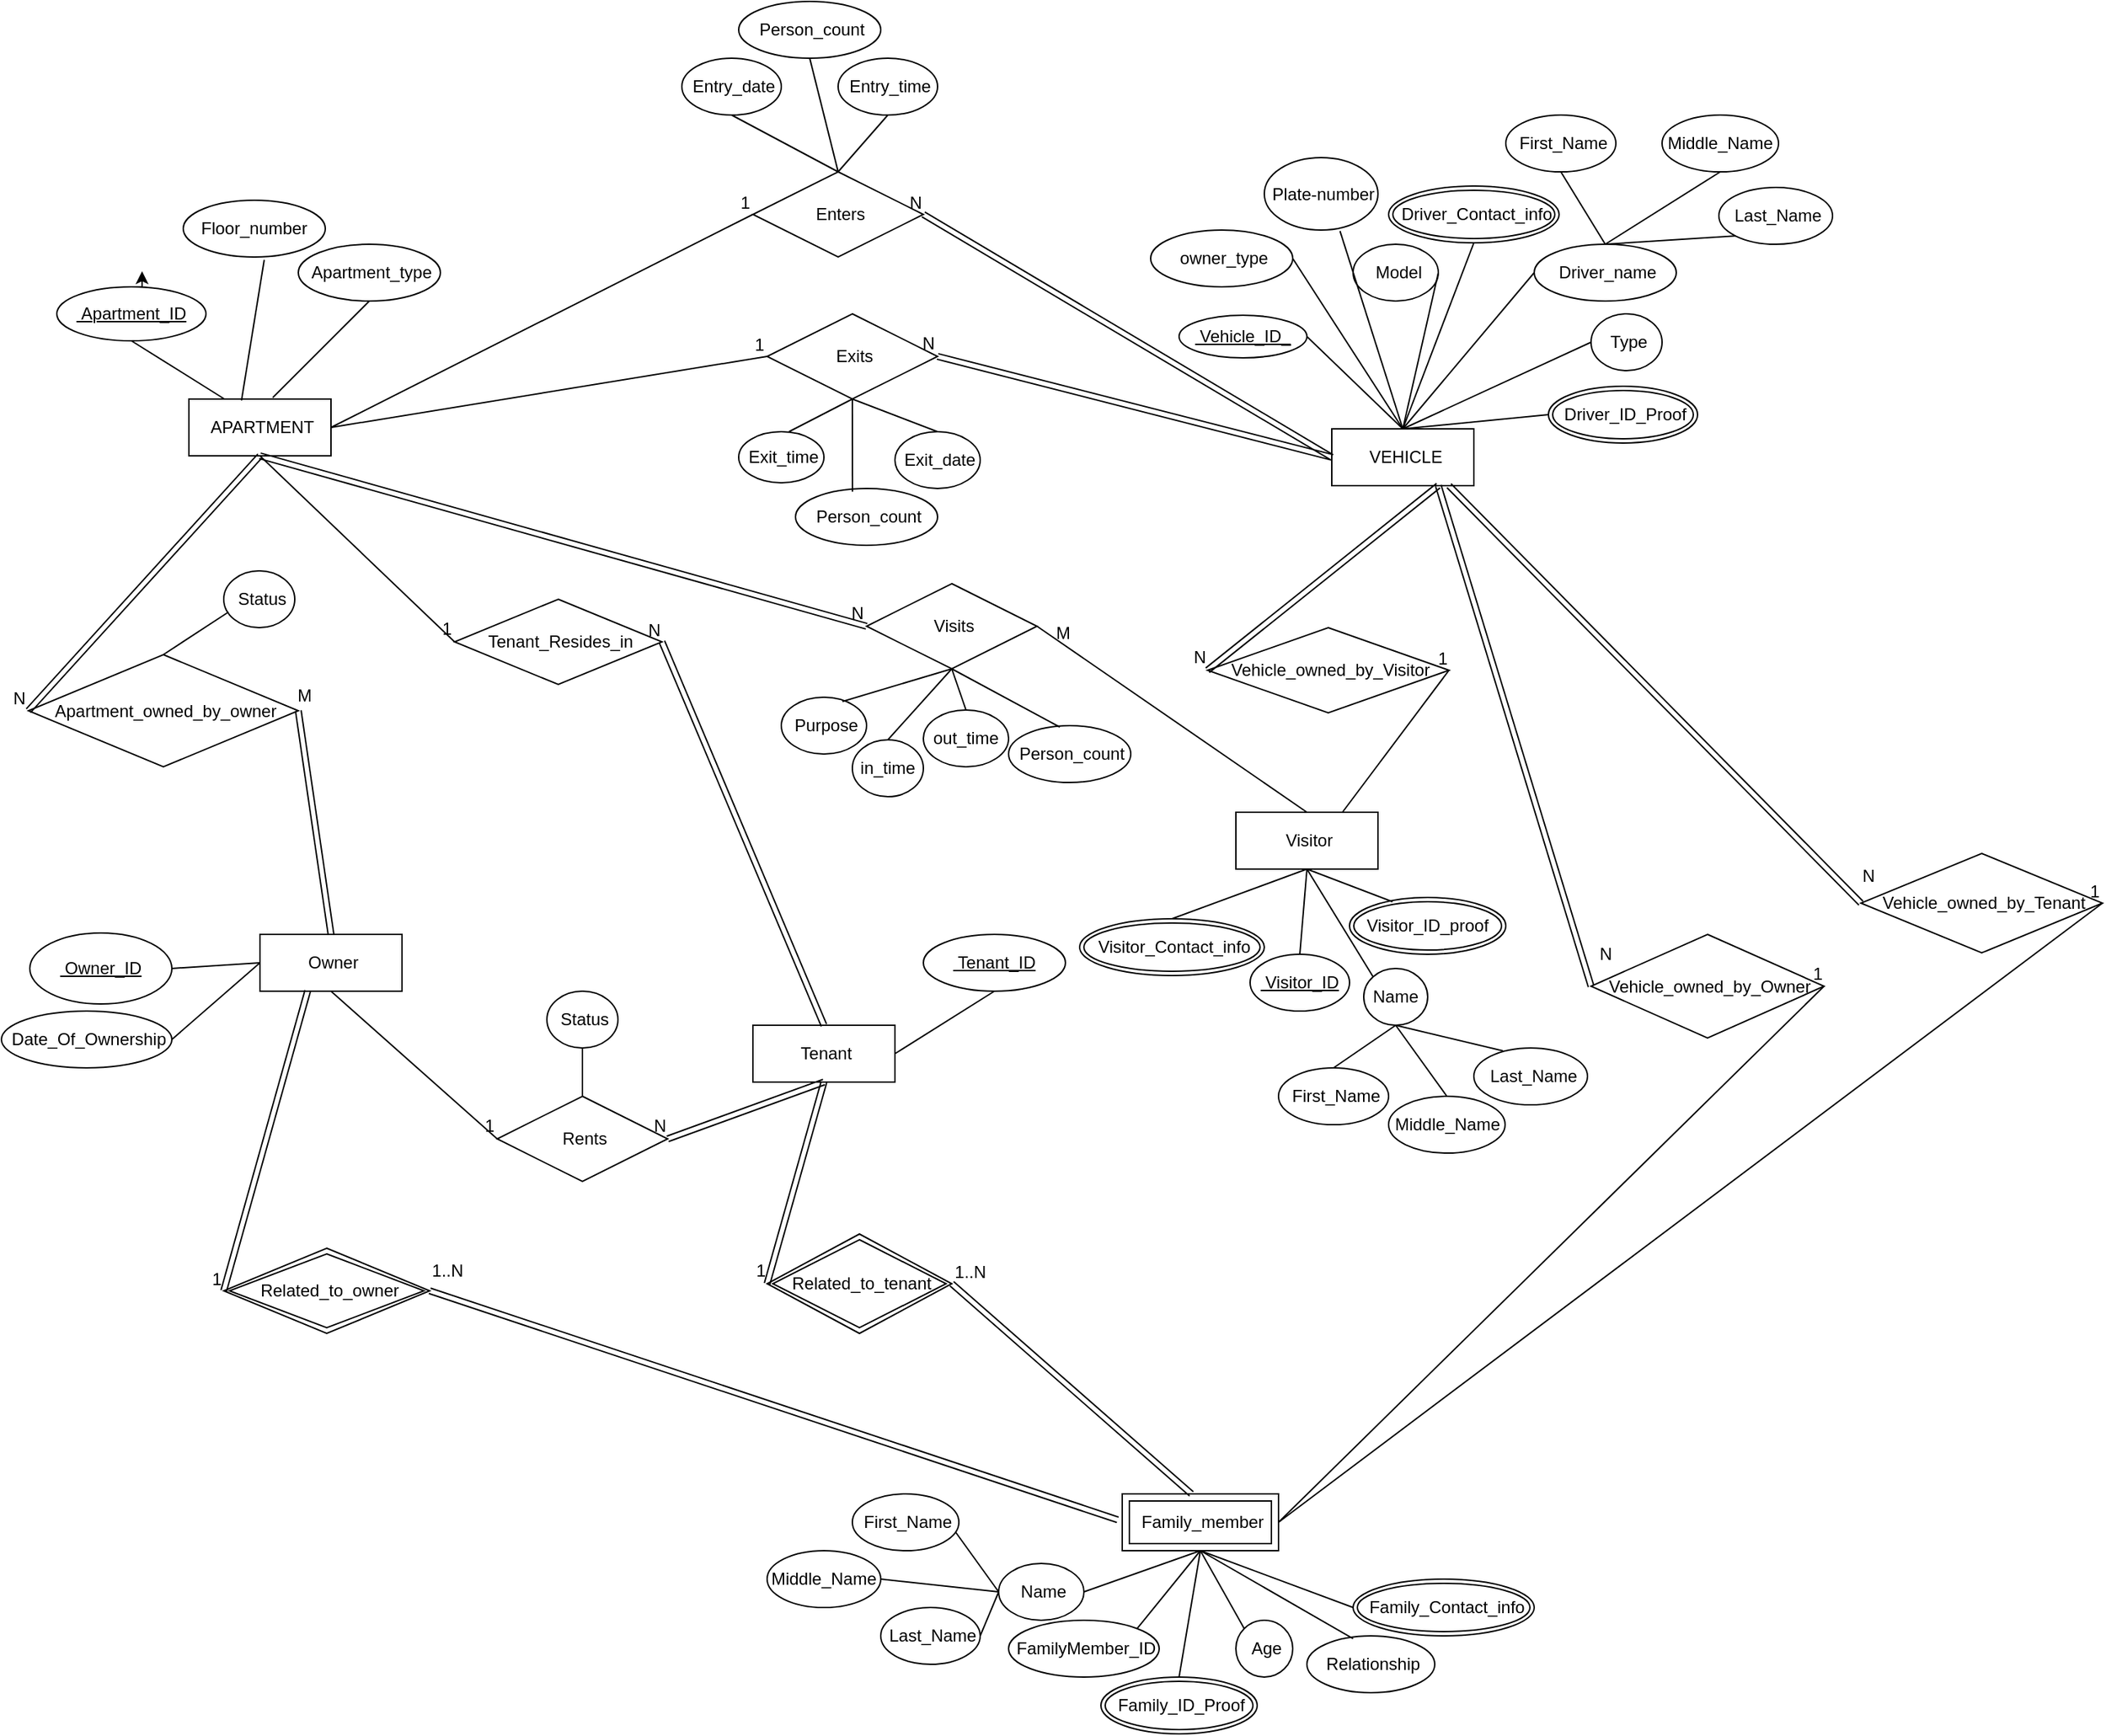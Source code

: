 <mxfile version="24.9.0">
  <diagram id="R2lEEEUBdFMjLlhIrx00" name="Page-1">
    <mxGraphModel dx="984" dy="625" grid="1" gridSize="10" guides="1" tooltips="1" connect="1" arrows="1" fold="1" page="1" pageScale="1" pageWidth="850" pageHeight="1100" math="0" shadow="0" extFonts="Permanent Marker^https://fonts.googleapis.com/css?family=Permanent+Marker">
      <root>
        <mxCell id="0" />
        <mxCell id="1" parent="0" />
        <mxCell id="vuTKO9enBC2-v1f265QC-1" value="&amp;nbsp;APARTMENT" style="whiteSpace=wrap;html=1;align=center;" parent="1" vertex="1">
          <mxGeometry x="263" y="500" width="100" height="40" as="geometry" />
        </mxCell>
        <mxCell id="ZVDqC1WfGzCx-gsDfUrJ-4" style="edgeStyle=orthogonalEdgeStyle;rounded=0;orthogonalLoop=1;jettySize=auto;html=1;exitX=0.5;exitY=0;exitDx=0;exitDy=0;" parent="1" source="vuTKO9enBC2-v1f265QC-2" edge="1">
          <mxGeometry relative="1" as="geometry">
            <mxPoint x="230" y="410" as="targetPoint" />
          </mxGeometry>
        </mxCell>
        <mxCell id="vuTKO9enBC2-v1f265QC-2" value="&amp;nbsp;Apartment_ID" style="ellipse;whiteSpace=wrap;html=1;align=center;fontStyle=4;" parent="1" vertex="1">
          <mxGeometry x="170" y="421" width="105" height="38" as="geometry" />
        </mxCell>
        <mxCell id="vuTKO9enBC2-v1f265QC-4" value="Floor_number" style="ellipse;whiteSpace=wrap;html=1;align=center;" parent="1" vertex="1">
          <mxGeometry x="259" y="360" width="100" height="40" as="geometry" />
        </mxCell>
        <mxCell id="vuTKO9enBC2-v1f265QC-6" value="&amp;nbsp;Apartment_type" style="ellipse;whiteSpace=wrap;html=1;align=center;" parent="1" vertex="1">
          <mxGeometry x="340" y="391" width="100" height="40" as="geometry" />
        </mxCell>
        <mxCell id="vuTKO9enBC2-v1f265QC-7" value="" style="endArrow=none;html=1;rounded=0;exitX=0.5;exitY=1;exitDx=0;exitDy=0;entryX=0.25;entryY=0;entryDx=0;entryDy=0;" parent="1" source="vuTKO9enBC2-v1f265QC-2" target="vuTKO9enBC2-v1f265QC-1" edge="1">
          <mxGeometry relative="1" as="geometry">
            <mxPoint x="261" y="445" as="sourcePoint" />
            <mxPoint x="391" y="495" as="targetPoint" />
          </mxGeometry>
        </mxCell>
        <mxCell id="vuTKO9enBC2-v1f265QC-8" value="" style="endArrow=none;html=1;rounded=0;exitX=0.57;exitY=1.05;exitDx=0;exitDy=0;exitPerimeter=0;entryX=0.37;entryY=0.025;entryDx=0;entryDy=0;entryPerimeter=0;" parent="1" source="vuTKO9enBC2-v1f265QC-4" target="vuTKO9enBC2-v1f265QC-1" edge="1">
          <mxGeometry relative="1" as="geometry">
            <mxPoint x="381" y="315" as="sourcePoint" />
            <mxPoint x="400" y="395" as="targetPoint" />
          </mxGeometry>
        </mxCell>
        <mxCell id="vuTKO9enBC2-v1f265QC-10" value="" style="endArrow=none;html=1;rounded=0;entryX=0.5;entryY=1;entryDx=0;entryDy=0;exitX=0.59;exitY=-0.025;exitDx=0;exitDy=0;exitPerimeter=0;" parent="1" source="vuTKO9enBC2-v1f265QC-1" target="vuTKO9enBC2-v1f265QC-6" edge="1">
          <mxGeometry relative="1" as="geometry">
            <mxPoint x="420" y="405" as="sourcePoint" />
            <mxPoint x="391" y="495" as="targetPoint" />
          </mxGeometry>
        </mxCell>
        <mxCell id="vuTKO9enBC2-v1f265QC-11" value="&amp;nbsp;VEHICLE" style="whiteSpace=wrap;html=1;align=center;" parent="1" vertex="1">
          <mxGeometry x="1067.5" y="521" width="100" height="40" as="geometry" />
        </mxCell>
        <mxCell id="vuTKO9enBC2-v1f265QC-12" value="&amp;nbsp;Vehicle_ID_" style="ellipse;whiteSpace=wrap;html=1;align=center;fontStyle=4;" parent="1" vertex="1">
          <mxGeometry x="960" y="441" width="90" height="30" as="geometry" />
        </mxCell>
        <mxCell id="vuTKO9enBC2-v1f265QC-14" value="&amp;nbsp;Type" style="ellipse;whiteSpace=wrap;html=1;align=center;" parent="1" vertex="1">
          <mxGeometry x="1250" y="440" width="50" height="40" as="geometry" />
        </mxCell>
        <mxCell id="vuTKO9enBC2-v1f265QC-18" value="&amp;nbsp;Model" style="ellipse;whiteSpace=wrap;html=1;align=center;" parent="1" vertex="1">
          <mxGeometry x="1082.5" y="391" width="60" height="40" as="geometry" />
        </mxCell>
        <mxCell id="vuTKO9enBC2-v1f265QC-22" value="&amp;nbsp;Driver_ID_Proof" style="ellipse;shape=doubleEllipse;margin=3;whiteSpace=wrap;html=1;align=center;" parent="1" vertex="1">
          <mxGeometry x="1220" y="491" width="105" height="40" as="geometry" />
        </mxCell>
        <mxCell id="vuTKO9enBC2-v1f265QC-26" value="" style="endArrow=none;html=1;rounded=0;entryX=0;entryY=0.5;entryDx=0;entryDy=0;exitX=0.5;exitY=0;exitDx=0;exitDy=0;" parent="1" source="vuTKO9enBC2-v1f265QC-11" target="vuTKO9enBC2-v1f265QC-14" edge="1">
          <mxGeometry relative="1" as="geometry">
            <mxPoint x="1050" y="421" as="sourcePoint" />
            <mxPoint x="1150" y="381" as="targetPoint" />
          </mxGeometry>
        </mxCell>
        <mxCell id="vuTKO9enBC2-v1f265QC-28" value="" style="endArrow=none;html=1;rounded=0;exitX=1;exitY=0.5;exitDx=0;exitDy=0;entryX=0.5;entryY=0;entryDx=0;entryDy=0;" parent="1" source="vuTKO9enBC2-v1f265QC-12" target="vuTKO9enBC2-v1f265QC-11" edge="1">
          <mxGeometry relative="1" as="geometry">
            <mxPoint x="990" y="381" as="sourcePoint" />
            <mxPoint x="1150" y="381" as="targetPoint" />
          </mxGeometry>
        </mxCell>
        <mxCell id="vuTKO9enBC2-v1f265QC-29" value="" style="endArrow=none;html=1;rounded=0;exitX=1;exitY=0.5;exitDx=0;exitDy=0;entryX=0.5;entryY=0;entryDx=0;entryDy=0;" parent="1" source="vuTKO9enBC2-v1f265QC-18" target="vuTKO9enBC2-v1f265QC-11" edge="1">
          <mxGeometry relative="1" as="geometry">
            <mxPoint x="990" y="381" as="sourcePoint" />
            <mxPoint x="1150" y="381" as="targetPoint" />
          </mxGeometry>
        </mxCell>
        <mxCell id="vuTKO9enBC2-v1f265QC-32" value="" style="endArrow=none;html=1;rounded=0;exitX=0.5;exitY=1;exitDx=0;exitDy=0;entryX=0.5;entryY=0;entryDx=0;entryDy=0;" parent="1" source="jdzxeIv0R6BwQFy3njBJ-7" target="vuTKO9enBC2-v1f265QC-11" edge="1">
          <mxGeometry relative="1" as="geometry">
            <mxPoint x="1135" y="361.0" as="sourcePoint" />
            <mxPoint x="1150" y="381" as="targetPoint" />
          </mxGeometry>
        </mxCell>
        <mxCell id="vuTKO9enBC2-v1f265QC-34" value="" style="endArrow=none;html=1;rounded=0;entryX=0;entryY=0.5;entryDx=0;entryDy=0;exitX=0.5;exitY=0;exitDx=0;exitDy=0;" parent="1" source="vuTKO9enBC2-v1f265QC-11" target="vuTKO9enBC2-v1f265QC-22" edge="1">
          <mxGeometry relative="1" as="geometry">
            <mxPoint x="990" y="381" as="sourcePoint" />
            <mxPoint x="1150" y="381" as="targetPoint" />
          </mxGeometry>
        </mxCell>
        <mxCell id="vuTKO9enBC2-v1f265QC-35" value="&amp;nbsp;Enters" style="shape=rhombus;perimeter=rhombusPerimeter;whiteSpace=wrap;html=1;align=center;" parent="1" vertex="1">
          <mxGeometry x="660" y="340" width="120" height="60" as="geometry" />
        </mxCell>
        <mxCell id="vuTKO9enBC2-v1f265QC-36" value="&amp;nbsp;Exits" style="shape=rhombus;perimeter=rhombusPerimeter;whiteSpace=wrap;html=1;align=center;" parent="1" vertex="1">
          <mxGeometry x="670" y="440" width="120" height="60" as="geometry" />
        </mxCell>
        <mxCell id="vuTKO9enBC2-v1f265QC-38" value="" style="endArrow=none;html=1;rounded=0;exitX=1;exitY=0.5;exitDx=0;exitDy=0;entryX=0;entryY=0.5;entryDx=0;entryDy=0;" parent="1" source="vuTKO9enBC2-v1f265QC-1" target="vuTKO9enBC2-v1f265QC-35" edge="1">
          <mxGeometry relative="1" as="geometry">
            <mxPoint x="810" y="541" as="sourcePoint" />
            <mxPoint x="970" y="541" as="targetPoint" />
          </mxGeometry>
        </mxCell>
        <mxCell id="vuTKO9enBC2-v1f265QC-39" value="1" style="resizable=0;html=1;whiteSpace=wrap;align=right;verticalAlign=bottom;" parent="vuTKO9enBC2-v1f265QC-38" connectable="0" vertex="1">
          <mxGeometry x="1" relative="1" as="geometry" />
        </mxCell>
        <mxCell id="vuTKO9enBC2-v1f265QC-42" value="" style="shape=link;html=1;rounded=0;entryX=1;entryY=0.5;entryDx=0;entryDy=0;exitX=0;exitY=0.5;exitDx=0;exitDy=0;" parent="1" source="vuTKO9enBC2-v1f265QC-11" target="vuTKO9enBC2-v1f265QC-35" edge="1">
          <mxGeometry relative="1" as="geometry">
            <mxPoint x="1040" y="541" as="sourcePoint" />
            <mxPoint x="840" y="561" as="targetPoint" />
          </mxGeometry>
        </mxCell>
        <mxCell id="vuTKO9enBC2-v1f265QC-43" value="N" style="resizable=0;html=1;whiteSpace=wrap;align=right;verticalAlign=bottom;" parent="vuTKO9enBC2-v1f265QC-42" connectable="0" vertex="1">
          <mxGeometry x="1" relative="1" as="geometry" />
        </mxCell>
        <mxCell id="vuTKO9enBC2-v1f265QC-47" value="" style="shape=link;html=1;rounded=0;entryX=1;entryY=0.5;entryDx=0;entryDy=0;exitX=0;exitY=0.5;exitDx=0;exitDy=0;" parent="1" source="vuTKO9enBC2-v1f265QC-11" target="vuTKO9enBC2-v1f265QC-36" edge="1">
          <mxGeometry relative="1" as="geometry">
            <mxPoint x="810" y="541" as="sourcePoint" />
            <mxPoint x="970" y="541" as="targetPoint" />
          </mxGeometry>
        </mxCell>
        <mxCell id="vuTKO9enBC2-v1f265QC-48" value="N" style="resizable=0;html=1;whiteSpace=wrap;align=right;verticalAlign=bottom;" parent="vuTKO9enBC2-v1f265QC-47" connectable="0" vertex="1">
          <mxGeometry x="1" relative="1" as="geometry" />
        </mxCell>
        <mxCell id="vuTKO9enBC2-v1f265QC-50" value="" style="endArrow=none;html=1;rounded=0;exitX=1;exitY=0.5;exitDx=0;exitDy=0;entryX=0;entryY=0.5;entryDx=0;entryDy=0;" parent="1" source="vuTKO9enBC2-v1f265QC-1" target="vuTKO9enBC2-v1f265QC-36" edge="1">
          <mxGeometry relative="1" as="geometry">
            <mxPoint x="810" y="541" as="sourcePoint" />
            <mxPoint x="970" y="541" as="targetPoint" />
          </mxGeometry>
        </mxCell>
        <mxCell id="vuTKO9enBC2-v1f265QC-51" value="1" style="resizable=0;html=1;whiteSpace=wrap;align=right;verticalAlign=bottom;" parent="vuTKO9enBC2-v1f265QC-50" connectable="0" vertex="1">
          <mxGeometry x="1" relative="1" as="geometry" />
        </mxCell>
        <mxCell id="vuTKO9enBC2-v1f265QC-52" value="&amp;nbsp;Entry_date" style="ellipse;whiteSpace=wrap;html=1;align=center;" parent="1" vertex="1">
          <mxGeometry x="610" y="260" width="70" height="40" as="geometry" />
        </mxCell>
        <mxCell id="vuTKO9enBC2-v1f265QC-53" value="&amp;nbsp;Exit_date" style="ellipse;whiteSpace=wrap;html=1;align=center;" parent="1" vertex="1">
          <mxGeometry x="760" y="523" width="60" height="40" as="geometry" />
        </mxCell>
        <mxCell id="vuTKO9enBC2-v1f265QC-54" value="&amp;nbsp;Exit_time" style="ellipse;whiteSpace=wrap;html=1;align=center;" parent="1" vertex="1">
          <mxGeometry x="650" y="523" width="60" height="36" as="geometry" />
        </mxCell>
        <mxCell id="vuTKO9enBC2-v1f265QC-55" value="&amp;nbsp;Entry_time" style="ellipse;whiteSpace=wrap;html=1;align=center;" parent="1" vertex="1">
          <mxGeometry x="720" y="260" width="70" height="40" as="geometry" />
        </mxCell>
        <mxCell id="vuTKO9enBC2-v1f265QC-56" value="" style="endArrow=none;html=1;rounded=0;exitX=0.5;exitY=1;exitDx=0;exitDy=0;entryX=0.5;entryY=0;entryDx=0;entryDy=0;" parent="1" source="vuTKO9enBC2-v1f265QC-55" target="vuTKO9enBC2-v1f265QC-35" edge="1">
          <mxGeometry relative="1" as="geometry">
            <mxPoint x="810" y="540" as="sourcePoint" />
            <mxPoint x="900" y="520" as="targetPoint" />
          </mxGeometry>
        </mxCell>
        <mxCell id="vuTKO9enBC2-v1f265QC-57" value="" style="endArrow=none;html=1;rounded=0;exitX=0.5;exitY=1;exitDx=0;exitDy=0;entryX=0.5;entryY=0;entryDx=0;entryDy=0;" parent="1" source="vuTKO9enBC2-v1f265QC-52" target="vuTKO9enBC2-v1f265QC-35" edge="1">
          <mxGeometry relative="1" as="geometry">
            <mxPoint x="810" y="540" as="sourcePoint" />
            <mxPoint x="970" y="540" as="targetPoint" />
          </mxGeometry>
        </mxCell>
        <mxCell id="vuTKO9enBC2-v1f265QC-58" value="" style="endArrow=none;html=1;rounded=0;exitX=0.5;exitY=1;exitDx=0;exitDy=0;entryX=0.5;entryY=0;entryDx=0;entryDy=0;" parent="1" source="vuTKO9enBC2-v1f265QC-36" target="vuTKO9enBC2-v1f265QC-53" edge="1">
          <mxGeometry relative="1" as="geometry">
            <mxPoint x="810" y="540" as="sourcePoint" />
            <mxPoint x="970" y="540" as="targetPoint" />
          </mxGeometry>
        </mxCell>
        <mxCell id="vuTKO9enBC2-v1f265QC-59" value="" style="endArrow=none;html=1;rounded=0;exitX=0.59;exitY=0;exitDx=0;exitDy=0;exitPerimeter=0;entryX=0.5;entryY=1;entryDx=0;entryDy=0;" parent="1" source="vuTKO9enBC2-v1f265QC-54" target="vuTKO9enBC2-v1f265QC-36" edge="1">
          <mxGeometry relative="1" as="geometry">
            <mxPoint x="810" y="540" as="sourcePoint" />
            <mxPoint x="970" y="540" as="targetPoint" />
          </mxGeometry>
        </mxCell>
        <mxCell id="vuTKO9enBC2-v1f265QC-60" value="&amp;nbsp;Tenant" style="whiteSpace=wrap;html=1;align=center;" parent="1" vertex="1">
          <mxGeometry x="660" y="941" width="100" height="40" as="geometry" />
        </mxCell>
        <mxCell id="vuTKO9enBC2-v1f265QC-61" value="&amp;nbsp;Visitor" style="whiteSpace=wrap;html=1;align=center;" parent="1" vertex="1">
          <mxGeometry x="1000" y="791" width="100" height="40" as="geometry" />
        </mxCell>
        <mxCell id="vuTKO9enBC2-v1f265QC-62" value="&amp;nbsp;Owner" style="whiteSpace=wrap;html=1;align=center;" parent="1" vertex="1">
          <mxGeometry x="313" y="877" width="100" height="40" as="geometry" />
        </mxCell>
        <mxCell id="vuTKO9enBC2-v1f265QC-63" value="&amp;nbsp;Visits" style="shape=rhombus;perimeter=rhombusPerimeter;whiteSpace=wrap;html=1;align=center;" parent="1" vertex="1">
          <mxGeometry x="740" y="630" width="120" height="60" as="geometry" />
        </mxCell>
        <mxCell id="vuTKO9enBC2-v1f265QC-64" value="&amp;nbsp;Tenant_Resides_in" style="shape=rhombus;perimeter=rhombusPerimeter;whiteSpace=wrap;html=1;align=center;" parent="1" vertex="1">
          <mxGeometry x="450" y="641" width="146" height="60" as="geometry" />
        </mxCell>
        <mxCell id="vuTKO9enBC2-v1f265QC-65" value="&amp;nbsp;Apartment_owned_by_owner" style="shape=rhombus;perimeter=rhombusPerimeter;whiteSpace=wrap;html=1;align=center;" parent="1" vertex="1">
          <mxGeometry x="150" y="680" width="190" height="79" as="geometry" />
        </mxCell>
        <mxCell id="vuTKO9enBC2-v1f265QC-66" value="" style="shape=link;html=1;rounded=0;exitX=0.5;exitY=1;exitDx=0;exitDy=0;entryX=0;entryY=0.5;entryDx=0;entryDy=0;" parent="1" source="vuTKO9enBC2-v1f265QC-1" target="vuTKO9enBC2-v1f265QC-63" edge="1">
          <mxGeometry relative="1" as="geometry">
            <mxPoint x="740" y="821" as="sourcePoint" />
            <mxPoint x="900" y="821" as="targetPoint" />
          </mxGeometry>
        </mxCell>
        <mxCell id="vuTKO9enBC2-v1f265QC-67" value="N" style="resizable=0;html=1;whiteSpace=wrap;align=right;verticalAlign=bottom;" parent="vuTKO9enBC2-v1f265QC-66" connectable="0" vertex="1">
          <mxGeometry x="1" relative="1" as="geometry" />
        </mxCell>
        <mxCell id="vuTKO9enBC2-v1f265QC-79" value="" style="shape=link;html=1;rounded=0;exitX=0.5;exitY=1;exitDx=0;exitDy=0;entryX=0;entryY=0.5;entryDx=0;entryDy=0;" parent="1" source="vuTKO9enBC2-v1f265QC-1" target="vuTKO9enBC2-v1f265QC-65" edge="1">
          <mxGeometry relative="1" as="geometry">
            <mxPoint x="570" y="791" as="sourcePoint" />
            <mxPoint x="730" y="791" as="targetPoint" />
          </mxGeometry>
        </mxCell>
        <mxCell id="vuTKO9enBC2-v1f265QC-80" value="N" style="resizable=0;html=1;whiteSpace=wrap;align=right;verticalAlign=bottom;" parent="vuTKO9enBC2-v1f265QC-79" connectable="0" vertex="1">
          <mxGeometry x="1" relative="1" as="geometry" />
        </mxCell>
        <mxCell id="vuTKO9enBC2-v1f265QC-83" value="&amp;nbsp;Status" style="ellipse;whiteSpace=wrap;html=1;align=center;" parent="1" vertex="1">
          <mxGeometry x="287.5" y="621" width="50" height="40" as="geometry" />
        </mxCell>
        <mxCell id="vuTKO9enBC2-v1f265QC-84" value="" style="endArrow=none;html=1;rounded=0;exitX=0.067;exitY=0.725;exitDx=0;exitDy=0;entryX=0.5;entryY=0;entryDx=0;entryDy=0;exitPerimeter=0;" parent="1" source="vuTKO9enBC2-v1f265QC-83" target="vuTKO9enBC2-v1f265QC-65" edge="1">
          <mxGeometry relative="1" as="geometry">
            <mxPoint x="460" y="841" as="sourcePoint" />
            <mxPoint x="620" y="841" as="targetPoint" />
          </mxGeometry>
        </mxCell>
        <mxCell id="vuTKO9enBC2-v1f265QC-86" value="" style="shape=link;html=1;rounded=0;entryX=1;entryY=0.5;entryDx=0;entryDy=0;exitX=0.5;exitY=0;exitDx=0;exitDy=0;" parent="1" source="vuTKO9enBC2-v1f265QC-60" target="vuTKO9enBC2-v1f265QC-64" edge="1">
          <mxGeometry relative="1" as="geometry">
            <mxPoint x="460" y="841" as="sourcePoint" />
            <mxPoint x="620" y="841" as="targetPoint" />
          </mxGeometry>
        </mxCell>
        <mxCell id="vuTKO9enBC2-v1f265QC-87" value="N" style="resizable=0;html=1;whiteSpace=wrap;align=right;verticalAlign=bottom;" parent="vuTKO9enBC2-v1f265QC-86" connectable="0" vertex="1">
          <mxGeometry x="1" relative="1" as="geometry" />
        </mxCell>
        <mxCell id="vuTKO9enBC2-v1f265QC-88" value="" style="endArrow=none;html=1;rounded=0;entryX=0;entryY=0.5;entryDx=0;entryDy=0;exitX=0.5;exitY=1;exitDx=0;exitDy=0;" parent="1" source="vuTKO9enBC2-v1f265QC-1" target="vuTKO9enBC2-v1f265QC-64" edge="1">
          <mxGeometry relative="1" as="geometry">
            <mxPoint x="460" y="621" as="sourcePoint" />
            <mxPoint x="620" y="841" as="targetPoint" />
            <Array as="points" />
          </mxGeometry>
        </mxCell>
        <mxCell id="vuTKO9enBC2-v1f265QC-89" value="1" style="resizable=0;html=1;whiteSpace=wrap;align=right;verticalAlign=bottom;" parent="vuTKO9enBC2-v1f265QC-88" connectable="0" vertex="1">
          <mxGeometry x="1" relative="1" as="geometry" />
        </mxCell>
        <mxCell id="vuTKO9enBC2-v1f265QC-90" value="&amp;nbsp;Purpose" style="ellipse;whiteSpace=wrap;html=1;align=center;" parent="1" vertex="1">
          <mxGeometry x="680" y="710" width="60" height="40" as="geometry" />
        </mxCell>
        <mxCell id="vuTKO9enBC2-v1f265QC-91" value="out_time" style="ellipse;whiteSpace=wrap;html=1;align=center;" parent="1" vertex="1">
          <mxGeometry x="780" y="719" width="60" height="40" as="geometry" />
        </mxCell>
        <mxCell id="vuTKO9enBC2-v1f265QC-92" value="in_time" style="ellipse;whiteSpace=wrap;html=1;align=center;" parent="1" vertex="1">
          <mxGeometry x="730" y="740" width="50" height="40" as="geometry" />
        </mxCell>
        <mxCell id="vuTKO9enBC2-v1f265QC-95" value="" style="endArrow=none;html=1;rounded=0;entryX=0.5;entryY=0;entryDx=0;entryDy=0;exitX=0.5;exitY=1;exitDx=0;exitDy=0;" parent="1" source="vuTKO9enBC2-v1f265QC-63" target="vuTKO9enBC2-v1f265QC-91" edge="1">
          <mxGeometry relative="1" as="geometry">
            <mxPoint x="610" y="721" as="sourcePoint" />
            <mxPoint x="770" y="721" as="targetPoint" />
          </mxGeometry>
        </mxCell>
        <mxCell id="vuTKO9enBC2-v1f265QC-96" value="" style="endArrow=none;html=1;rounded=0;exitX=0.5;exitY=0;exitDx=0;exitDy=0;entryX=0.5;entryY=1;entryDx=0;entryDy=0;" parent="1" source="vuTKO9enBC2-v1f265QC-92" target="vuTKO9enBC2-v1f265QC-63" edge="1">
          <mxGeometry relative="1" as="geometry">
            <mxPoint x="610" y="721" as="sourcePoint" />
            <mxPoint x="770" y="721" as="targetPoint" />
          </mxGeometry>
        </mxCell>
        <mxCell id="vuTKO9enBC2-v1f265QC-97" value="" style="endArrow=none;html=1;rounded=0;exitX=0.717;exitY=0.075;exitDx=0;exitDy=0;exitPerimeter=0;entryX=0.5;entryY=1;entryDx=0;entryDy=0;" parent="1" source="vuTKO9enBC2-v1f265QC-90" target="vuTKO9enBC2-v1f265QC-63" edge="1">
          <mxGeometry relative="1" as="geometry">
            <mxPoint x="610" y="721" as="sourcePoint" />
            <mxPoint x="770" y="721" as="targetPoint" />
          </mxGeometry>
        </mxCell>
        <mxCell id="vuTKO9enBC2-v1f265QC-98" value="&amp;nbsp;Visitor_ID" style="ellipse;whiteSpace=wrap;html=1;align=center;fontStyle=4;" parent="1" vertex="1">
          <mxGeometry x="1010" y="891" width="70" height="40" as="geometry" />
        </mxCell>
        <mxCell id="vuTKO9enBC2-v1f265QC-99" value="Name" style="ellipse;whiteSpace=wrap;html=1;align=center;" parent="1" vertex="1">
          <mxGeometry x="1090" y="901" width="45" height="40" as="geometry" />
        </mxCell>
        <mxCell id="vuTKO9enBC2-v1f265QC-102" value="Visitor_ID_proof" style="ellipse;shape=doubleEllipse;margin=3;whiteSpace=wrap;html=1;align=center;" parent="1" vertex="1">
          <mxGeometry x="1080" y="851" width="110" height="40" as="geometry" />
        </mxCell>
        <mxCell id="vuTKO9enBC2-v1f265QC-103" value="" style="endArrow=none;html=1;rounded=0;exitX=0.275;exitY=0.075;exitDx=0;exitDy=0;entryX=0.5;entryY=1;entryDx=0;entryDy=0;exitPerimeter=0;" parent="1" source="vuTKO9enBC2-v1f265QC-102" target="vuTKO9enBC2-v1f265QC-61" edge="1">
          <mxGeometry relative="1" as="geometry">
            <mxPoint x="910" y="691" as="sourcePoint" />
            <mxPoint x="1070" y="691" as="targetPoint" />
          </mxGeometry>
        </mxCell>
        <mxCell id="vuTKO9enBC2-v1f265QC-105" value="" style="endArrow=none;html=1;rounded=0;exitX=0;exitY=0;exitDx=0;exitDy=0;entryX=0.5;entryY=1;entryDx=0;entryDy=0;" parent="1" source="vuTKO9enBC2-v1f265QC-99" target="vuTKO9enBC2-v1f265QC-61" edge="1">
          <mxGeometry relative="1" as="geometry">
            <mxPoint x="910" y="691" as="sourcePoint" />
            <mxPoint x="1070" y="691" as="targetPoint" />
          </mxGeometry>
        </mxCell>
        <mxCell id="vuTKO9enBC2-v1f265QC-106" value="" style="endArrow=none;html=1;rounded=0;exitX=0.5;exitY=0;exitDx=0;exitDy=0;entryX=0.5;entryY=1;entryDx=0;entryDy=0;" parent="1" source="vuTKO9enBC2-v1f265QC-98" target="vuTKO9enBC2-v1f265QC-61" edge="1">
          <mxGeometry relative="1" as="geometry">
            <mxPoint x="910" y="691" as="sourcePoint" />
            <mxPoint x="1070" y="691" as="targetPoint" />
          </mxGeometry>
        </mxCell>
        <mxCell id="vuTKO9enBC2-v1f265QC-108" value="&amp;nbsp;Rents" style="shape=rhombus;perimeter=rhombusPerimeter;whiteSpace=wrap;html=1;align=center;" parent="1" vertex="1">
          <mxGeometry x="480" y="991" width="120" height="60" as="geometry" />
        </mxCell>
        <mxCell id="vuTKO9enBC2-v1f265QC-112" value="" style="shape=link;html=1;rounded=0;entryX=1;entryY=0.5;entryDx=0;entryDy=0;exitX=0.5;exitY=1;exitDx=0;exitDy=0;" parent="1" source="vuTKO9enBC2-v1f265QC-60" target="vuTKO9enBC2-v1f265QC-108" edge="1">
          <mxGeometry relative="1" as="geometry">
            <mxPoint x="640" y="761" as="sourcePoint" />
            <mxPoint x="800" y="761" as="targetPoint" />
          </mxGeometry>
        </mxCell>
        <mxCell id="vuTKO9enBC2-v1f265QC-113" value="N" style="resizable=0;html=1;whiteSpace=wrap;align=right;verticalAlign=bottom;" parent="vuTKO9enBC2-v1f265QC-112" connectable="0" vertex="1">
          <mxGeometry x="1" relative="1" as="geometry" />
        </mxCell>
        <mxCell id="vuTKO9enBC2-v1f265QC-114" value="" style="endArrow=none;html=1;rounded=0;exitX=0.5;exitY=1;exitDx=0;exitDy=0;entryX=0;entryY=0.5;entryDx=0;entryDy=0;" parent="1" source="vuTKO9enBC2-v1f265QC-62" target="vuTKO9enBC2-v1f265QC-108" edge="1">
          <mxGeometry relative="1" as="geometry">
            <mxPoint x="640" y="761" as="sourcePoint" />
            <mxPoint x="800" y="761" as="targetPoint" />
          </mxGeometry>
        </mxCell>
        <mxCell id="vuTKO9enBC2-v1f265QC-115" value="1" style="resizable=0;html=1;whiteSpace=wrap;align=right;verticalAlign=bottom;" parent="vuTKO9enBC2-v1f265QC-114" connectable="0" vertex="1">
          <mxGeometry x="1" relative="1" as="geometry" />
        </mxCell>
        <mxCell id="vuTKO9enBC2-v1f265QC-116" value="&amp;nbsp;Status" style="ellipse;whiteSpace=wrap;html=1;align=center;" parent="1" vertex="1">
          <mxGeometry x="515" y="917" width="50" height="40" as="geometry" />
        </mxCell>
        <mxCell id="vuTKO9enBC2-v1f265QC-117" value="" style="endArrow=none;html=1;rounded=0;exitX=0.5;exitY=1;exitDx=0;exitDy=0;entryX=0.5;entryY=0;entryDx=0;entryDy=0;" parent="1" source="vuTKO9enBC2-v1f265QC-116" target="vuTKO9enBC2-v1f265QC-108" edge="1">
          <mxGeometry relative="1" as="geometry">
            <mxPoint x="530" y="891" as="sourcePoint" />
            <mxPoint x="690" y="891" as="targetPoint" />
          </mxGeometry>
        </mxCell>
        <mxCell id="vuTKO9enBC2-v1f265QC-119" value="&amp;nbsp;Date_Of_Ownership" style="ellipse;whiteSpace=wrap;html=1;align=center;" parent="1" vertex="1">
          <mxGeometry x="131" y="931" width="120" height="40" as="geometry" />
        </mxCell>
        <mxCell id="vuTKO9enBC2-v1f265QC-120" value="&amp;nbsp;Owner_ID" style="ellipse;whiteSpace=wrap;html=1;align=center;fontStyle=4;" parent="1" vertex="1">
          <mxGeometry x="151" y="876" width="100" height="50" as="geometry" />
        </mxCell>
        <mxCell id="vuTKO9enBC2-v1f265QC-121" value="" style="endArrow=none;html=1;rounded=0;exitX=1;exitY=0.5;exitDx=0;exitDy=0;entryX=0;entryY=0.5;entryDx=0;entryDy=0;" parent="1" source="vuTKO9enBC2-v1f265QC-120" target="vuTKO9enBC2-v1f265QC-62" edge="1">
          <mxGeometry relative="1" as="geometry">
            <mxPoint x="490" y="1051" as="sourcePoint" />
            <mxPoint x="650" y="1051" as="targetPoint" />
          </mxGeometry>
        </mxCell>
        <mxCell id="vuTKO9enBC2-v1f265QC-122" value="" style="endArrow=none;html=1;rounded=0;exitX=1;exitY=0.5;exitDx=0;exitDy=0;entryX=0;entryY=0.5;entryDx=0;entryDy=0;" parent="1" source="vuTKO9enBC2-v1f265QC-119" target="vuTKO9enBC2-v1f265QC-62" edge="1">
          <mxGeometry relative="1" as="geometry">
            <mxPoint x="490" y="1051" as="sourcePoint" />
            <mxPoint x="650" y="1051" as="targetPoint" />
          </mxGeometry>
        </mxCell>
        <mxCell id="vuTKO9enBC2-v1f265QC-125" value="&amp;nbsp;Tenant_ID" style="ellipse;whiteSpace=wrap;html=1;align=center;fontStyle=4;" parent="1" vertex="1">
          <mxGeometry x="780" y="877" width="100" height="40" as="geometry" />
        </mxCell>
        <mxCell id="vuTKO9enBC2-v1f265QC-128" value="" style="endArrow=none;html=1;rounded=0;exitX=1;exitY=0.5;exitDx=0;exitDy=0;entryX=0.5;entryY=1;entryDx=0;entryDy=0;" parent="1" source="vuTKO9enBC2-v1f265QC-60" target="vuTKO9enBC2-v1f265QC-125" edge="1">
          <mxGeometry relative="1" as="geometry">
            <mxPoint x="780" y="811" as="sourcePoint" />
            <mxPoint x="940" y="811" as="targetPoint" />
          </mxGeometry>
        </mxCell>
        <mxCell id="vuTKO9enBC2-v1f265QC-129" value="&amp;nbsp;Vehicle_owned_by_Visitor" style="shape=rhombus;perimeter=rhombusPerimeter;whiteSpace=wrap;html=1;align=center;" parent="1" vertex="1">
          <mxGeometry x="980" y="661" width="170" height="60" as="geometry" />
        </mxCell>
        <mxCell id="vuTKO9enBC2-v1f265QC-130" value="" style="shape=link;html=1;rounded=0;entryX=0;entryY=0.5;entryDx=0;entryDy=0;exitX=0.75;exitY=1;exitDx=0;exitDy=0;" parent="1" source="vuTKO9enBC2-v1f265QC-11" target="vuTKO9enBC2-v1f265QC-129" edge="1">
          <mxGeometry relative="1" as="geometry">
            <mxPoint x="1130" y="581" as="sourcePoint" />
            <mxPoint x="1140" y="771" as="targetPoint" />
          </mxGeometry>
        </mxCell>
        <mxCell id="vuTKO9enBC2-v1f265QC-131" value="N" style="resizable=0;html=1;whiteSpace=wrap;align=right;verticalAlign=bottom;" parent="vuTKO9enBC2-v1f265QC-130" connectable="0" vertex="1">
          <mxGeometry x="1" relative="1" as="geometry" />
        </mxCell>
        <mxCell id="vuTKO9enBC2-v1f265QC-132" value="" style="endArrow=none;html=1;rounded=0;entryX=1;entryY=0.5;entryDx=0;entryDy=0;exitX=0.75;exitY=0;exitDx=0;exitDy=0;" parent="1" source="vuTKO9enBC2-v1f265QC-61" target="vuTKO9enBC2-v1f265QC-129" edge="1">
          <mxGeometry relative="1" as="geometry">
            <mxPoint x="980" y="771" as="sourcePoint" />
            <mxPoint x="1140" y="771" as="targetPoint" />
            <Array as="points" />
          </mxGeometry>
        </mxCell>
        <mxCell id="vuTKO9enBC2-v1f265QC-133" value="1" style="resizable=0;html=1;whiteSpace=wrap;align=right;verticalAlign=bottom;" parent="vuTKO9enBC2-v1f265QC-132" connectable="0" vertex="1">
          <mxGeometry x="1" relative="1" as="geometry" />
        </mxCell>
        <mxCell id="vuTKO9enBC2-v1f265QC-135" value="&amp;nbsp;Family_member" style="shape=ext;margin=3;double=1;whiteSpace=wrap;html=1;align=center;" parent="1" vertex="1">
          <mxGeometry x="920" y="1271" width="110" height="40" as="geometry" />
        </mxCell>
        <mxCell id="vuTKO9enBC2-v1f265QC-138" value="&amp;nbsp;Related_to_tenant" style="shape=rhombus;double=1;perimeter=rhombusPerimeter;whiteSpace=wrap;html=1;align=center;" parent="1" vertex="1">
          <mxGeometry x="670" y="1088" width="130" height="70" as="geometry" />
        </mxCell>
        <mxCell id="vuTKO9enBC2-v1f265QC-139" value="" style="shape=link;html=1;rounded=0;exitX=0.5;exitY=1;exitDx=0;exitDy=0;entryX=0;entryY=0.5;entryDx=0;entryDy=0;" parent="1" source="vuTKO9enBC2-v1f265QC-60" target="vuTKO9enBC2-v1f265QC-138" edge="1">
          <mxGeometry relative="1" as="geometry">
            <mxPoint x="700" y="1281" as="sourcePoint" />
            <mxPoint x="805" y="1086" as="targetPoint" />
          </mxGeometry>
        </mxCell>
        <mxCell id="vuTKO9enBC2-v1f265QC-140" value="1" style="resizable=0;html=1;whiteSpace=wrap;align=right;verticalAlign=bottom;" parent="vuTKO9enBC2-v1f265QC-139" connectable="0" vertex="1">
          <mxGeometry x="1" relative="1" as="geometry" />
        </mxCell>
        <mxCell id="vuTKO9enBC2-v1f265QC-143" value="&amp;nbsp;Related_to_owner" style="shape=rhombus;double=1;perimeter=rhombusPerimeter;whiteSpace=wrap;html=1;align=center;" parent="1" vertex="1">
          <mxGeometry x="287.5" y="1098" width="145" height="60" as="geometry" />
        </mxCell>
        <mxCell id="vuTKO9enBC2-v1f265QC-144" value="" style="shape=link;html=1;rounded=0;exitX=0.336;exitY=0.994;exitDx=0;exitDy=0;entryX=0;entryY=0.5;entryDx=0;entryDy=0;exitPerimeter=0;" parent="1" source="vuTKO9enBC2-v1f265QC-62" target="vuTKO9enBC2-v1f265QC-143" edge="1">
          <mxGeometry relative="1" as="geometry">
            <mxPoint x="310" y="961" as="sourcePoint" />
            <mxPoint x="510" y="1251" as="targetPoint" />
          </mxGeometry>
        </mxCell>
        <mxCell id="vuTKO9enBC2-v1f265QC-145" value="1" style="resizable=0;html=1;whiteSpace=wrap;align=right;verticalAlign=bottom;" parent="vuTKO9enBC2-v1f265QC-144" connectable="0" vertex="1">
          <mxGeometry x="1" relative="1" as="geometry" />
        </mxCell>
        <mxCell id="vuTKO9enBC2-v1f265QC-149" value="&amp;nbsp;Age" style="ellipse;whiteSpace=wrap;html=1;align=center;" parent="1" vertex="1">
          <mxGeometry x="1000" y="1360" width="40" height="40" as="geometry" />
        </mxCell>
        <mxCell id="vuTKO9enBC2-v1f265QC-152" value="&amp;nbsp;Relationship" style="ellipse;whiteSpace=wrap;html=1;align=center;" parent="1" vertex="1">
          <mxGeometry x="1050" y="1371" width="90" height="40" as="geometry" />
        </mxCell>
        <mxCell id="vuTKO9enBC2-v1f265QC-153" value="&amp;nbsp;Name" style="ellipse;whiteSpace=wrap;html=1;align=center;" parent="1" vertex="1">
          <mxGeometry x="833" y="1320" width="60" height="40" as="geometry" />
        </mxCell>
        <mxCell id="vuTKO9enBC2-v1f265QC-155" value="&amp;nbsp;Family_ID_Proof" style="ellipse;shape=doubleEllipse;margin=3;whiteSpace=wrap;html=1;align=center;" parent="1" vertex="1">
          <mxGeometry x="905" y="1400" width="110" height="40" as="geometry" />
        </mxCell>
        <mxCell id="vuTKO9enBC2-v1f265QC-156" value="&amp;nbsp;FamilyMember_ID" style="ellipse;whiteSpace=wrap;html=1;align=center;" parent="1" vertex="1">
          <mxGeometry x="840" y="1360" width="106" height="40" as="geometry" />
        </mxCell>
        <mxCell id="vuTKO9enBC2-v1f265QC-159" value="" style="endArrow=none;html=1;rounded=0;exitX=0.5;exitY=1;exitDx=0;exitDy=0;entryX=0.5;entryY=0;entryDx=0;entryDy=0;" parent="1" source="vuTKO9enBC2-v1f265QC-135" target="vuTKO9enBC2-v1f265QC-155" edge="1">
          <mxGeometry relative="1" as="geometry">
            <mxPoint x="960" y="1391" as="sourcePoint" />
            <mxPoint x="1120" y="1391" as="targetPoint" />
          </mxGeometry>
        </mxCell>
        <mxCell id="vuTKO9enBC2-v1f265QC-160" value="" style="endArrow=none;html=1;rounded=0;exitX=0.5;exitY=1;exitDx=0;exitDy=0;entryX=1;entryY=0.5;entryDx=0;entryDy=0;" parent="1" source="vuTKO9enBC2-v1f265QC-135" target="vuTKO9enBC2-v1f265QC-153" edge="1">
          <mxGeometry relative="1" as="geometry">
            <mxPoint x="960" y="1391" as="sourcePoint" />
            <mxPoint x="1120" y="1391" as="targetPoint" />
          </mxGeometry>
        </mxCell>
        <mxCell id="vuTKO9enBC2-v1f265QC-161" value="" style="endArrow=none;html=1;rounded=0;exitX=0.5;exitY=1;exitDx=0;exitDy=0;entryX=0.361;entryY=0.049;entryDx=0;entryDy=0;entryPerimeter=0;" parent="1" source="vuTKO9enBC2-v1f265QC-135" target="vuTKO9enBC2-v1f265QC-152" edge="1">
          <mxGeometry relative="1" as="geometry">
            <mxPoint x="960" y="1391" as="sourcePoint" />
            <mxPoint x="1120" y="1391" as="targetPoint" />
          </mxGeometry>
        </mxCell>
        <mxCell id="vuTKO9enBC2-v1f265QC-162" value="" style="endArrow=none;html=1;rounded=0;exitX=1;exitY=0;exitDx=0;exitDy=0;entryX=0.5;entryY=1;entryDx=0;entryDy=0;" parent="1" source="vuTKO9enBC2-v1f265QC-156" target="vuTKO9enBC2-v1f265QC-135" edge="1">
          <mxGeometry relative="1" as="geometry">
            <mxPoint x="960" y="1391" as="sourcePoint" />
            <mxPoint x="1120" y="1391" as="targetPoint" />
          </mxGeometry>
        </mxCell>
        <mxCell id="vuTKO9enBC2-v1f265QC-163" value="" style="endArrow=none;html=1;rounded=0;exitX=0.5;exitY=1;exitDx=0;exitDy=0;entryX=0;entryY=0;entryDx=0;entryDy=0;" parent="1" source="vuTKO9enBC2-v1f265QC-135" target="vuTKO9enBC2-v1f265QC-149" edge="1">
          <mxGeometry relative="1" as="geometry">
            <mxPoint x="860" y="1331" as="sourcePoint" />
            <mxPoint x="1040" y="1261" as="targetPoint" />
          </mxGeometry>
        </mxCell>
        <mxCell id="vuTKO9enBC2-v1f265QC-164" value="&amp;nbsp;Vehicle_owned_by_Tenant" style="shape=rhombus;perimeter=rhombusPerimeter;whiteSpace=wrap;html=1;align=center;" parent="1" vertex="1">
          <mxGeometry x="1440" y="820" width="170" height="70" as="geometry" />
        </mxCell>
        <mxCell id="vuTKO9enBC2-v1f265QC-165" value="&amp;nbsp;Vehicle_owned_by_Owner" style="shape=rhombus;perimeter=rhombusPerimeter;whiteSpace=wrap;html=1;align=center;" parent="1" vertex="1">
          <mxGeometry x="1250" y="877" width="164" height="73" as="geometry" />
        </mxCell>
        <mxCell id="vuTKO9enBC2-v1f265QC-175" value="M" style="text;html=1;align=center;verticalAlign=middle;resizable=0;points=[];autosize=1;strokeColor=none;fillColor=none;" parent="1" vertex="1">
          <mxGeometry x="863" y="650" width="30" height="30" as="geometry" />
        </mxCell>
        <mxCell id="vuTKO9enBC2-v1f265QC-177" value="" style="endArrow=none;html=1;rounded=0;entryX=0.5;entryY=0;entryDx=0;entryDy=0;exitX=1;exitY=0.5;exitDx=0;exitDy=0;" parent="1" source="vuTKO9enBC2-v1f265QC-63" target="vuTKO9enBC2-v1f265QC-61" edge="1">
          <mxGeometry relative="1" as="geometry">
            <mxPoint x="860" y="671" as="sourcePoint" />
            <mxPoint x="1050" y="801" as="targetPoint" />
          </mxGeometry>
        </mxCell>
        <mxCell id="vuTKO9enBC2-v1f265QC-182" value="" style="endArrow=none;html=1;rounded=0;entryX=1;entryY=0.5;entryDx=0;entryDy=0;exitX=1;exitY=0.5;exitDx=0;exitDy=0;" parent="1" source="vuTKO9enBC2-v1f265QC-135" target="vuTKO9enBC2-v1f265QC-164" edge="1">
          <mxGeometry relative="1" as="geometry">
            <mxPoint x="1400" y="1281" as="sourcePoint" />
            <mxPoint x="1500" y="791" as="targetPoint" />
            <Array as="points" />
          </mxGeometry>
        </mxCell>
        <mxCell id="vuTKO9enBC2-v1f265QC-183" value="1" style="resizable=0;html=1;whiteSpace=wrap;align=right;verticalAlign=bottom;" parent="vuTKO9enBC2-v1f265QC-182" connectable="0" vertex="1">
          <mxGeometry x="1" relative="1" as="geometry" />
        </mxCell>
        <mxCell id="vuTKO9enBC2-v1f265QC-184" value="" style="endArrow=none;html=1;rounded=0;entryX=1;entryY=0.5;entryDx=0;entryDy=0;exitX=1;exitY=0.5;exitDx=0;exitDy=0;" parent="1" source="vuTKO9enBC2-v1f265QC-135" target="vuTKO9enBC2-v1f265QC-165" edge="1">
          <mxGeometry relative="1" as="geometry">
            <mxPoint x="810" y="931" as="sourcePoint" />
            <mxPoint x="930" y="901" as="targetPoint" />
          </mxGeometry>
        </mxCell>
        <mxCell id="vuTKO9enBC2-v1f265QC-185" value="1" style="resizable=0;html=1;whiteSpace=wrap;align=right;verticalAlign=bottom;" parent="vuTKO9enBC2-v1f265QC-184" connectable="0" vertex="1">
          <mxGeometry x="1" relative="1" as="geometry" />
        </mxCell>
        <mxCell id="vuTKO9enBC2-v1f265QC-193" value="&amp;nbsp;1..N" style="text;html=1;align=center;verticalAlign=middle;resizable=0;points=[];autosize=1;strokeColor=none;fillColor=none;" parent="1" vertex="1">
          <mxGeometry x="418" y="1099" width="50" height="30" as="geometry" />
        </mxCell>
        <mxCell id="vuTKO9enBC2-v1f265QC-195" value="" style="shape=link;html=1;rounded=0;exitX=1;exitY=0.5;exitDx=0;exitDy=0;entryX=-0.029;entryY=0.456;entryDx=0;entryDy=0;entryPerimeter=0;" parent="1" source="vuTKO9enBC2-v1f265QC-143" target="vuTKO9enBC2-v1f265QC-135" edge="1">
          <mxGeometry width="100" relative="1" as="geometry">
            <mxPoint x="460" y="1161" as="sourcePoint" />
            <mxPoint x="560" y="1161" as="targetPoint" />
          </mxGeometry>
        </mxCell>
        <mxCell id="vuTKO9enBC2-v1f265QC-196" value="" style="shape=link;html=1;rounded=0;exitX=1;exitY=0.5;exitDx=0;exitDy=0;entryX=0.443;entryY=0.001;entryDx=0;entryDy=0;entryPerimeter=0;" parent="1" source="vuTKO9enBC2-v1f265QC-138" target="vuTKO9enBC2-v1f265QC-135" edge="1">
          <mxGeometry width="100" relative="1" as="geometry">
            <mxPoint x="800" y="1301" as="sourcePoint" />
            <mxPoint x="900" y="1301" as="targetPoint" />
          </mxGeometry>
        </mxCell>
        <mxCell id="vuTKO9enBC2-v1f265QC-197" value="&amp;nbsp;1..N" style="text;html=1;align=center;verticalAlign=middle;resizable=0;points=[];autosize=1;strokeColor=none;fillColor=none;" parent="1" vertex="1">
          <mxGeometry x="786" y="1100" width="50" height="30" as="geometry" />
        </mxCell>
        <mxCell id="vuTKO9enBC2-v1f265QC-199" value="" style="shape=link;html=1;rounded=0;entryX=0;entryY=0.5;entryDx=0;entryDy=0;" parent="1" target="vuTKO9enBC2-v1f265QC-164" edge="1">
          <mxGeometry width="100" relative="1" as="geometry">
            <mxPoint x="1150" y="561" as="sourcePoint" />
            <mxPoint x="1470" y="981" as="targetPoint" />
          </mxGeometry>
        </mxCell>
        <mxCell id="vuTKO9enBC2-v1f265QC-200" value="" style="shape=link;html=1;rounded=0;exitX=0;exitY=0.5;exitDx=0;exitDy=0;entryX=0.75;entryY=1;entryDx=0;entryDy=0;" parent="1" source="vuTKO9enBC2-v1f265QC-165" target="vuTKO9enBC2-v1f265QC-11" edge="1">
          <mxGeometry width="100" relative="1" as="geometry">
            <mxPoint x="1370" y="981" as="sourcePoint" />
            <mxPoint x="1150" y="571" as="targetPoint" />
          </mxGeometry>
        </mxCell>
        <mxCell id="vuTKO9enBC2-v1f265QC-201" value="N" style="text;html=1;align=center;verticalAlign=middle;resizable=0;points=[];autosize=1;strokeColor=none;fillColor=none;" parent="1" vertex="1">
          <mxGeometry x="1245" y="876" width="30" height="30" as="geometry" />
        </mxCell>
        <mxCell id="vuTKO9enBC2-v1f265QC-204" value="N" style="text;html=1;align=center;verticalAlign=middle;resizable=0;points=[];autosize=1;strokeColor=none;fillColor=none;" parent="1" vertex="1">
          <mxGeometry x="1430" y="821" width="30" height="30" as="geometry" />
        </mxCell>
        <mxCell id="vuTKO9enBC2-v1f265QC-207" value="" style="endArrow=none;html=1;rounded=0;entryX=0;entryY=0.5;entryDx=0;entryDy=0;exitX=0.5;exitY=1;exitDx=0;exitDy=0;" parent="1" source="vuTKO9enBC2-v1f265QC-135" target="jdzxeIv0R6BwQFy3njBJ-5" edge="1">
          <mxGeometry relative="1" as="geometry">
            <mxPoint x="970" y="1311" as="sourcePoint" />
            <mxPoint x="1130" y="1331.0" as="targetPoint" />
          </mxGeometry>
        </mxCell>
        <mxCell id="jdzxeIv0R6BwQFy3njBJ-1" value="&amp;nbsp;Driver_name" style="ellipse;whiteSpace=wrap;html=1;align=center;" parent="1" vertex="1">
          <mxGeometry x="1210" y="391" width="100" height="40" as="geometry" />
        </mxCell>
        <mxCell id="jdzxeIv0R6BwQFy3njBJ-4" value="" style="endArrow=none;html=1;rounded=0;exitX=0;exitY=0.5;exitDx=0;exitDy=0;entryX=0.5;entryY=0;entryDx=0;entryDy=0;" parent="1" source="jdzxeIv0R6BwQFy3njBJ-1" target="vuTKO9enBC2-v1f265QC-11" edge="1">
          <mxGeometry relative="1" as="geometry">
            <mxPoint x="1270" y="430" as="sourcePoint" />
            <mxPoint x="1200" y="630" as="targetPoint" />
          </mxGeometry>
        </mxCell>
        <mxCell id="jdzxeIv0R6BwQFy3njBJ-5" value="&amp;nbsp;Family_Contact_info" style="ellipse;shape=doubleEllipse;margin=3;whiteSpace=wrap;html=1;align=center;" parent="1" vertex="1">
          <mxGeometry x="1082.5" y="1331" width="127.5" height="40" as="geometry" />
        </mxCell>
        <mxCell id="jdzxeIv0R6BwQFy3njBJ-6" value="&amp;nbsp;Visitor_Contact_info" style="ellipse;shape=doubleEllipse;margin=3;whiteSpace=wrap;html=1;align=center;" parent="1" vertex="1">
          <mxGeometry x="890" y="866" width="130" height="40" as="geometry" />
        </mxCell>
        <mxCell id="jdzxeIv0R6BwQFy3njBJ-7" value="&amp;nbsp;Driver_Contact_info" style="ellipse;shape=doubleEllipse;margin=3;whiteSpace=wrap;html=1;align=center;" parent="1" vertex="1">
          <mxGeometry x="1107.5" y="350" width="120" height="40" as="geometry" />
        </mxCell>
        <mxCell id="jdzxeIv0R6BwQFy3njBJ-10" value="" style="endArrow=none;html=1;rounded=0;exitX=0.5;exitY=0;exitDx=0;exitDy=0;entryX=0.5;entryY=1;entryDx=0;entryDy=0;" parent="1" source="jdzxeIv0R6BwQFy3njBJ-6" target="vuTKO9enBC2-v1f265QC-61" edge="1">
          <mxGeometry relative="1" as="geometry">
            <mxPoint x="910" y="810" as="sourcePoint" />
            <mxPoint x="1070" y="810" as="targetPoint" />
          </mxGeometry>
        </mxCell>
        <mxCell id="gfgnjQg6TGCPkV_o4O66-3" value="&amp;nbsp;Person_count" style="ellipse;whiteSpace=wrap;html=1;align=center;" parent="1" vertex="1">
          <mxGeometry x="690" y="563" width="100" height="40" as="geometry" />
        </mxCell>
        <mxCell id="gfgnjQg6TGCPkV_o4O66-4" value="&amp;nbsp;Person_count" style="ellipse;whiteSpace=wrap;html=1;align=center;" parent="1" vertex="1">
          <mxGeometry x="650" y="220" width="100" height="40" as="geometry" />
        </mxCell>
        <mxCell id="gfgnjQg6TGCPkV_o4O66-5" value="" style="endArrow=none;html=1;rounded=0;exitX=0.5;exitY=1;exitDx=0;exitDy=0;entryX=0.401;entryY=0.056;entryDx=0;entryDy=0;entryPerimeter=0;" parent="1" source="vuTKO9enBC2-v1f265QC-36" target="gfgnjQg6TGCPkV_o4O66-3" edge="1">
          <mxGeometry relative="1" as="geometry">
            <mxPoint x="680" y="500" as="sourcePoint" />
            <mxPoint x="840" y="500" as="targetPoint" />
          </mxGeometry>
        </mxCell>
        <mxCell id="gfgnjQg6TGCPkV_o4O66-6" value="" style="endArrow=none;html=1;rounded=0;exitX=0.5;exitY=1;exitDx=0;exitDy=0;entryX=0.5;entryY=0;entryDx=0;entryDy=0;" parent="1" source="gfgnjQg6TGCPkV_o4O66-4" target="vuTKO9enBC2-v1f265QC-35" edge="1">
          <mxGeometry relative="1" as="geometry">
            <mxPoint x="680" y="500" as="sourcePoint" />
            <mxPoint x="840" y="500" as="targetPoint" />
          </mxGeometry>
        </mxCell>
        <mxCell id="gfgnjQg6TGCPkV_o4O66-7" value="" style="shape=link;html=1;rounded=0;exitX=1;exitY=0.5;exitDx=0;exitDy=0;entryX=0.5;entryY=0;entryDx=0;entryDy=0;" parent="1" source="vuTKO9enBC2-v1f265QC-65" target="vuTKO9enBC2-v1f265QC-62" edge="1">
          <mxGeometry width="100" relative="1" as="geometry">
            <mxPoint x="480" y="760" as="sourcePoint" />
            <mxPoint x="580" y="760" as="targetPoint" />
          </mxGeometry>
        </mxCell>
        <mxCell id="gfgnjQg6TGCPkV_o4O66-8" value="M" style="text;html=1;align=center;verticalAlign=middle;resizable=0;points=[];autosize=1;strokeColor=none;fillColor=none;" parent="1" vertex="1">
          <mxGeometry x="329" y="694" width="30" height="30" as="geometry" />
        </mxCell>
        <mxCell id="x00CH8LMzqRynR6_TMIC-1" value="&amp;nbsp;Last_Name" style="ellipse;whiteSpace=wrap;html=1;align=center;" parent="1" vertex="1">
          <mxGeometry x="1340" y="351" width="80" height="40" as="geometry" />
        </mxCell>
        <mxCell id="x00CH8LMzqRynR6_TMIC-2" value="Middle_Name" style="ellipse;whiteSpace=wrap;html=1;align=center;" parent="1" vertex="1">
          <mxGeometry x="1300" y="300" width="82" height="40" as="geometry" />
        </mxCell>
        <mxCell id="x00CH8LMzqRynR6_TMIC-3" value="&amp;nbsp;First_Name" style="ellipse;whiteSpace=wrap;html=1;align=center;" parent="1" vertex="1">
          <mxGeometry x="1190" y="300" width="77.5" height="40" as="geometry" />
        </mxCell>
        <mxCell id="x00CH8LMzqRynR6_TMIC-5" value="&amp;nbsp;Last_Name" style="ellipse;whiteSpace=wrap;html=1;align=center;" parent="1" vertex="1">
          <mxGeometry x="750" y="1351" width="70" height="40" as="geometry" />
        </mxCell>
        <mxCell id="x00CH8LMzqRynR6_TMIC-6" value="Middle_Name" style="ellipse;whiteSpace=wrap;html=1;align=center;" parent="1" vertex="1">
          <mxGeometry x="670" y="1311" width="80" height="40" as="geometry" />
        </mxCell>
        <mxCell id="x00CH8LMzqRynR6_TMIC-7" value="&amp;nbsp;First_Name" style="ellipse;whiteSpace=wrap;html=1;align=center;" parent="1" vertex="1">
          <mxGeometry x="730" y="1271" width="75" height="40" as="geometry" />
        </mxCell>
        <mxCell id="x00CH8LMzqRynR6_TMIC-8" value="" style="endArrow=none;html=1;rounded=0;exitX=1;exitY=0.5;exitDx=0;exitDy=0;entryX=0;entryY=0.5;entryDx=0;entryDy=0;" parent="1" source="x00CH8LMzqRynR6_TMIC-5" target="vuTKO9enBC2-v1f265QC-153" edge="1">
          <mxGeometry relative="1" as="geometry">
            <mxPoint x="1000" y="1410" as="sourcePoint" />
            <mxPoint x="1160" y="1410" as="targetPoint" />
          </mxGeometry>
        </mxCell>
        <mxCell id="x00CH8LMzqRynR6_TMIC-9" value="" style="endArrow=none;html=1;rounded=0;exitX=1;exitY=0.5;exitDx=0;exitDy=0;entryX=0;entryY=0.5;entryDx=0;entryDy=0;" parent="1" source="x00CH8LMzqRynR6_TMIC-6" target="vuTKO9enBC2-v1f265QC-153" edge="1">
          <mxGeometry relative="1" as="geometry">
            <mxPoint x="760" y="1340" as="sourcePoint" />
            <mxPoint x="1160" y="1410" as="targetPoint" />
          </mxGeometry>
        </mxCell>
        <mxCell id="x00CH8LMzqRynR6_TMIC-10" value="" style="endArrow=none;html=1;rounded=0;exitX=0.97;exitY=0.675;exitDx=0;exitDy=0;exitPerimeter=0;entryX=0;entryY=0.5;entryDx=0;entryDy=0;" parent="1" source="x00CH8LMzqRynR6_TMIC-7" target="vuTKO9enBC2-v1f265QC-153" edge="1">
          <mxGeometry relative="1" as="geometry">
            <mxPoint x="1000" y="1410" as="sourcePoint" />
            <mxPoint x="1160" y="1410" as="targetPoint" />
          </mxGeometry>
        </mxCell>
        <mxCell id="x00CH8LMzqRynR6_TMIC-11" value="" style="endArrow=none;html=1;rounded=0;exitX=0.5;exitY=1;exitDx=0;exitDy=0;entryX=0.5;entryY=0;entryDx=0;entryDy=0;" parent="1" source="x00CH8LMzqRynR6_TMIC-3" target="jdzxeIv0R6BwQFy3njBJ-1" edge="1">
          <mxGeometry relative="1" as="geometry">
            <mxPoint x="1420" y="450" as="sourcePoint" />
            <mxPoint x="1580" y="450" as="targetPoint" />
          </mxGeometry>
        </mxCell>
        <mxCell id="x00CH8LMzqRynR6_TMIC-12" value="" style="endArrow=none;html=1;rounded=0;exitX=0;exitY=1;exitDx=0;exitDy=0;entryX=0.5;entryY=0;entryDx=0;entryDy=0;" parent="1" source="x00CH8LMzqRynR6_TMIC-1" target="jdzxeIv0R6BwQFy3njBJ-1" edge="1">
          <mxGeometry relative="1" as="geometry">
            <mxPoint x="1420" y="450" as="sourcePoint" />
            <mxPoint x="1580" y="450" as="targetPoint" />
          </mxGeometry>
        </mxCell>
        <mxCell id="x00CH8LMzqRynR6_TMIC-13" value="" style="endArrow=none;html=1;rounded=0;exitX=0.5;exitY=1;exitDx=0;exitDy=0;entryX=0.5;entryY=0;entryDx=0;entryDy=0;" parent="1" source="x00CH8LMzqRynR6_TMIC-2" target="jdzxeIv0R6BwQFy3njBJ-1" edge="1">
          <mxGeometry relative="1" as="geometry">
            <mxPoint x="1420" y="450" as="sourcePoint" />
            <mxPoint x="1580" y="450" as="targetPoint" />
          </mxGeometry>
        </mxCell>
        <mxCell id="x00CH8LMzqRynR6_TMIC-14" value="&amp;nbsp;Last_Name" style="ellipse;whiteSpace=wrap;html=1;align=center;" parent="1" vertex="1">
          <mxGeometry x="1167.5" y="957" width="80" height="40" as="geometry" />
        </mxCell>
        <mxCell id="x00CH8LMzqRynR6_TMIC-15" value="Middle_Name" style="ellipse;whiteSpace=wrap;html=1;align=center;" parent="1" vertex="1">
          <mxGeometry x="1107.5" y="991" width="82" height="40" as="geometry" />
        </mxCell>
        <mxCell id="x00CH8LMzqRynR6_TMIC-16" value="&amp;nbsp;First_Name" style="ellipse;whiteSpace=wrap;html=1;align=center;" parent="1" vertex="1">
          <mxGeometry x="1030" y="971" width="77.5" height="40" as="geometry" />
        </mxCell>
        <mxCell id="x00CH8LMzqRynR6_TMIC-17" value="" style="endArrow=none;html=1;rounded=0;exitX=0.5;exitY=0;exitDx=0;exitDy=0;entryX=0.5;entryY=1;entryDx=0;entryDy=0;" parent="1" source="x00CH8LMzqRynR6_TMIC-16" target="vuTKO9enBC2-v1f265QC-99" edge="1">
          <mxGeometry relative="1" as="geometry">
            <mxPoint x="1260" y="1121" as="sourcePoint" />
            <mxPoint x="1100" y="1062" as="targetPoint" />
          </mxGeometry>
        </mxCell>
        <mxCell id="x00CH8LMzqRynR6_TMIC-18" value="" style="endArrow=none;html=1;rounded=0;exitX=0.256;exitY=0.05;exitDx=0;exitDy=0;entryX=0.5;entryY=1;entryDx=0;entryDy=0;exitPerimeter=0;" parent="1" source="x00CH8LMzqRynR6_TMIC-14" target="vuTKO9enBC2-v1f265QC-99" edge="1">
          <mxGeometry relative="1" as="geometry">
            <mxPoint x="1260" y="1121" as="sourcePoint" />
            <mxPoint x="1100" y="1062" as="targetPoint" />
          </mxGeometry>
        </mxCell>
        <mxCell id="x00CH8LMzqRynR6_TMIC-19" value="" style="endArrow=none;html=1;rounded=0;exitX=0.5;exitY=0;exitDx=0;exitDy=0;entryX=0.5;entryY=1;entryDx=0;entryDy=0;" parent="1" source="x00CH8LMzqRynR6_TMIC-15" target="vuTKO9enBC2-v1f265QC-99" edge="1">
          <mxGeometry relative="1" as="geometry">
            <mxPoint x="1260" y="1121" as="sourcePoint" />
            <mxPoint x="1100" y="1062" as="targetPoint" />
          </mxGeometry>
        </mxCell>
        <mxCell id="AppLqVSsUijbq8Frj29d-1" value="&amp;nbsp;Person_count" style="ellipse;whiteSpace=wrap;html=1;align=center;" parent="1" vertex="1">
          <mxGeometry x="840" y="730" width="86" height="40" as="geometry" />
        </mxCell>
        <mxCell id="AppLqVSsUijbq8Frj29d-2" value="" style="endArrow=none;html=1;rounded=0;exitX=0.5;exitY=1;exitDx=0;exitDy=0;entryX=0.419;entryY=0.025;entryDx=0;entryDy=0;entryPerimeter=0;" parent="1" source="vuTKO9enBC2-v1f265QC-63" target="AppLqVSsUijbq8Frj29d-1" edge="1">
          <mxGeometry relative="1" as="geometry">
            <mxPoint x="800" y="700" as="sourcePoint" />
            <mxPoint x="910" y="810" as="targetPoint" />
          </mxGeometry>
        </mxCell>
        <mxCell id="ZVDqC1WfGzCx-gsDfUrJ-5" value="&amp;nbsp;Plate-number" style="ellipse;whiteSpace=wrap;html=1;align=center;" parent="1" vertex="1">
          <mxGeometry x="1020" y="330" width="80" height="51" as="geometry" />
        </mxCell>
        <mxCell id="ZVDqC1WfGzCx-gsDfUrJ-6" value="" style="endArrow=none;html=1;rounded=0;exitX=0.666;exitY=1.013;exitDx=0;exitDy=0;exitPerimeter=0;entryX=0.5;entryY=0;entryDx=0;entryDy=0;" parent="1" source="ZVDqC1WfGzCx-gsDfUrJ-5" target="vuTKO9enBC2-v1f265QC-11" edge="1">
          <mxGeometry relative="1" as="geometry">
            <mxPoint x="760" y="700" as="sourcePoint" />
            <mxPoint x="920" y="700" as="targetPoint" />
          </mxGeometry>
        </mxCell>
        <mxCell id="iDTzF9KoZB-ptWO5sqig-1" value="&amp;nbsp;owner_type" style="ellipse;whiteSpace=wrap;html=1;align=center;" parent="1" vertex="1">
          <mxGeometry x="940" y="381" width="100" height="40" as="geometry" />
        </mxCell>
        <mxCell id="iDTzF9KoZB-ptWO5sqig-4" value="" style="endArrow=none;html=1;rounded=0;exitX=1;exitY=0.5;exitDx=0;exitDy=0;entryX=0.5;entryY=0;entryDx=0;entryDy=0;" parent="1" source="iDTzF9KoZB-ptWO5sqig-1" target="vuTKO9enBC2-v1f265QC-11" edge="1">
          <mxGeometry relative="1" as="geometry">
            <mxPoint x="1020" y="570" as="sourcePoint" />
            <mxPoint x="1180" y="570" as="targetPoint" />
          </mxGeometry>
        </mxCell>
      </root>
    </mxGraphModel>
  </diagram>
</mxfile>
